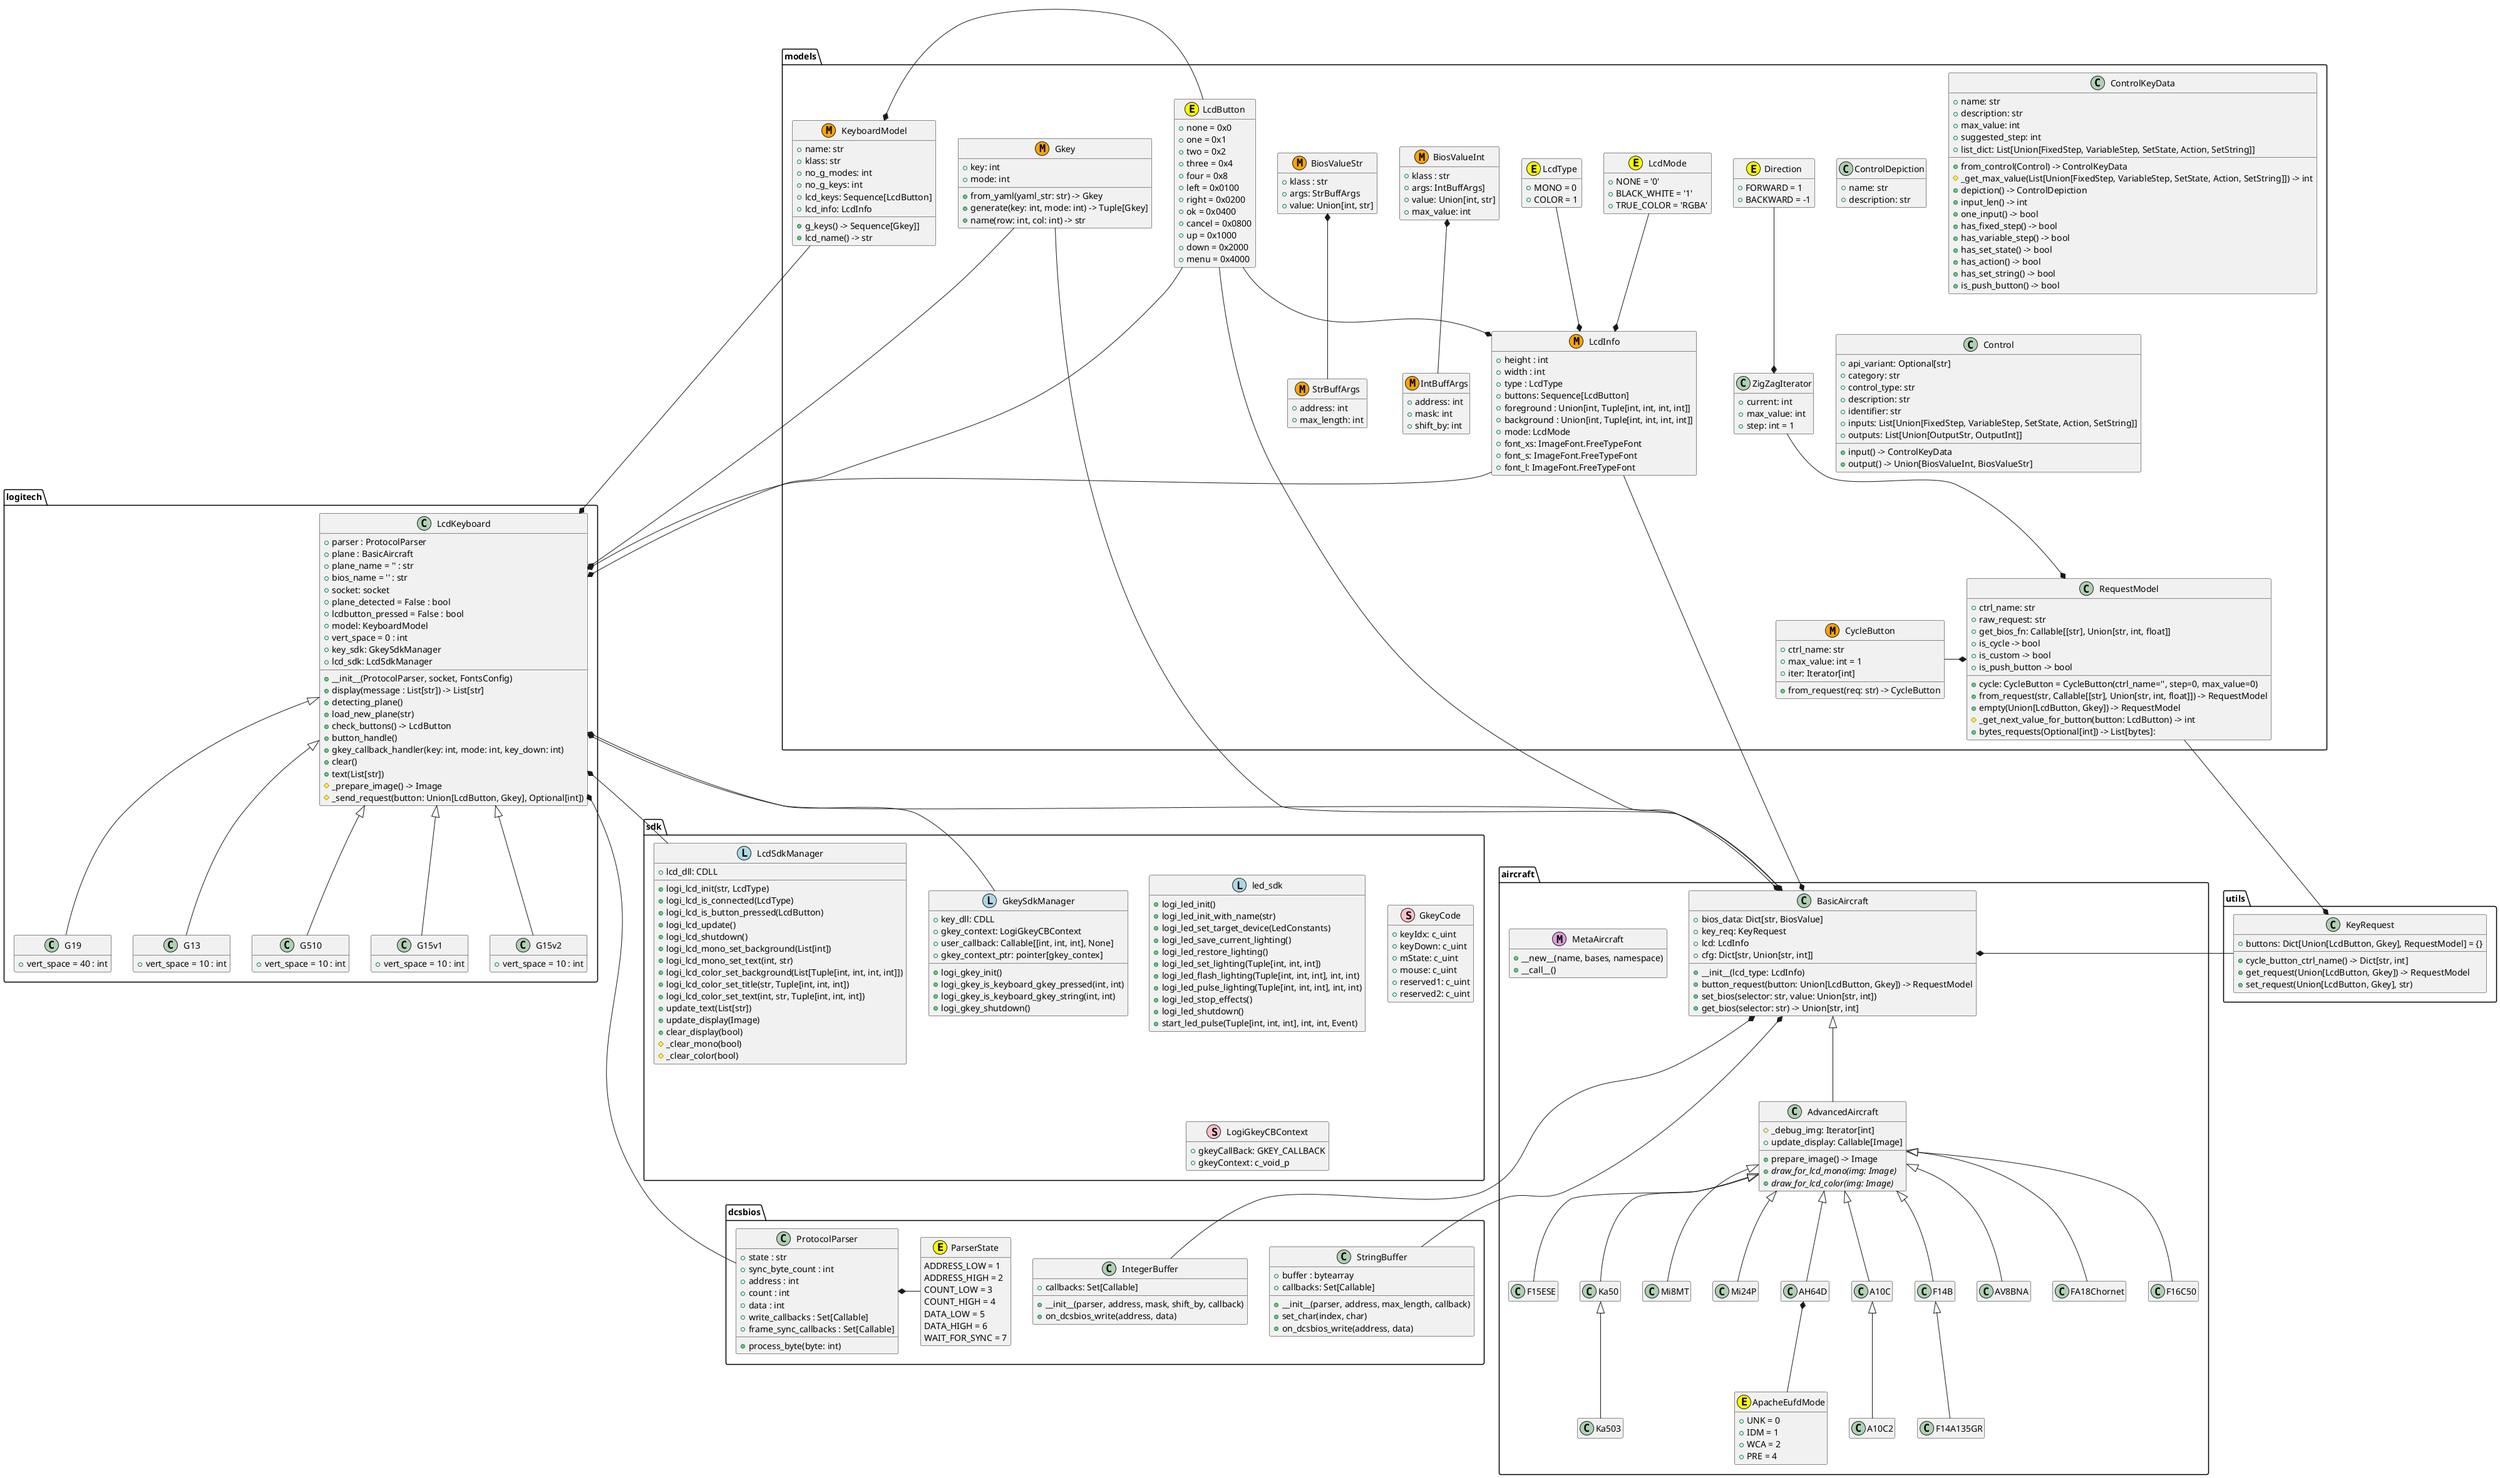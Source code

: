 @startuml
hide empty members

package dcsbios {
    class ProtocolParser {
        + state : str
        + sync_byte_count : int
        + address : int
        + count : int
        + data : int
        + write_callbacks : Set[Callable]
        + frame_sync_callbacks : Set[Callable]
        + process_byte(byte: int)
    }
    class StringBuffer {
        + buffer : bytearray
        + callbacks: Set[Callable]
        + __init__(parser, address, max_length, callback)
        + set_char(index, char)
        + on_dcsbios_write(address, data)
    }
    class IntegerBuffer {
        + callbacks: Set[Callable]
        + __init__(parser, address, mask, shift_by, callback)
        + on_dcsbios_write(address, data)
    }
    class ParserState <<(E,yellow)>> {
        ADDRESS_LOW = 1
        ADDRESS_HIGH = 2
        COUNT_LOW = 3
        COUNT_HIGH = 4
        DATA_LOW = 5
        DATA_HIGH = 6
        WAIT_FOR_SYNC = 7
    }
    ProtocolParser *- ParserState
}

package logitech {
    LcdKeyboard <|-- G13
    LcdKeyboard <|-- G510
    LcdKeyboard <|-- G15v1
    LcdKeyboard <|-- G15v2
    LcdKeyboard <|-- G19

    class LcdKeyboard {
        + parser : ProtocolParser
        + plane : BasicAircraft
        + plane_name = '' : str
        + bios_name = '' : str
        + socket: socket
        + plane_detected = False : bool
        + lcdbutton_pressed = False : bool
        + model: KeyboardModel
        + vert_space = 0 : int
        + __init__(ProtocolParser, socket, FontsConfig)
        + display(message : List[str]) -> List[str]
        + detecting_plane()
        + load_new_plane(str)
        + check_buttons() -> LcdButton
        + button_handle()
        + key_sdk: GkeySdkManager
        + lcd_sdk: LcdSdkManager
        + gkey_callback_handler(key: int, mode: int, key_down: int)
        + clear()
        + text(List[str])
        # _prepare_image() -> Image
        # _send_request(button: Union[LcdButton, Gkey], Optional[int])
    }
    class G13 {
        + vert_space = 10 : int
    }
    class G510 {
        + vert_space = 10 : int
    }
    class G15v1 {
        + vert_space = 10 : int
    }
    class G15v2 {
        + vert_space = 10 : int
    }
    class G19 {
        + vert_space = 40 : int
    }
}

package aircraft {
    BasicAircraft <|-- AdvancedAircraft
    AdvancedAircraft <|-- FA18Chornet
    AdvancedAircraft <|-- F16C50
    AdvancedAircraft <|-- F15ESE
    AdvancedAircraft <|-- Ka50
    Ka50 <|-- Ka503
    AdvancedAircraft <|-- Mi8MT
    AdvancedAircraft <|-- Mi24P
    AdvancedAircraft <|-- AH64D
    AdvancedAircraft <|-- A10C
    A10C <|-- A10C2
    AdvancedAircraft <|-- F14B
    F14B <|-- F14A135GR
    AdvancedAircraft <|-- AV8BNA
    AH64D *-- ApacheEufdMode

    class MetaAircraft <<(M,plum)>> {
        + __new__(name, bases, namespace)
        + __call__()
    }
    class BasicAircraft {
        + bios_data: Dict[str, BiosValue]
        + key_req: KeyRequest
        + lcd: LcdInfo
        + cfg: Dict[str, Union[str, int]]
        + __init__(lcd_type: LcdInfo)
        + button_request(button: Union[LcdButton, Gkey]) -> RequestModel
        + set_bios(selector: str, value: Union[str, int])
        + get_bios(selector: str) -> Union[str, int]
    }
    class AdvancedAircraft {
        # _debug_img: Iterator[int]
        + prepare_image() -> Image
        + update_display: Callable[Image]
        + {abstract} draw_for_lcd_mono(img: Image)
        + {abstract} draw_for_lcd_color(img: Image)
    }
    class ApacheEufdMode <<(E,yellow)>> {
        + UNK = 0
        + IDM = 1
        + WCA = 2
        + PRE = 4
    }
}

package utils {
    class KeyRequest {
        + buttons: Dict[Union[LcdButton, Gkey], RequestModel] = {}
        + cycle_button_ctrl_name() -> Dict[str, int]
        + get_request(Union[LcdButton, Gkey]) -> RequestModel
        + set_request(Union[LcdButton, Gkey], str)
    }
    KeyRequest -* BasicAircraft
}

package models {
    class Direction <<(E,yellow)>> {
        + FORWARD = 1
        + BACKWARD = -1
    }
    class ZigZagIterator {
        + current: int
        + max_value: int
        + step: int = 1
    }
    class CycleButton <<(M,orange)>> {
        + ctrl_name: str
        + max_value: int = 1
        + iter: Iterator[int]
        + from_request(req: str) -> CycleButton
    }
    class LcdInfo <<(M,orange)>> {
        + height : int
        + width : int
        + type : LcdType
        + buttons: Sequence[LcdButton]
        + foreground : Union[int, Tuple[int, int, int, int]]
        + background : Union[int, Tuple[int, int, int, int]]
        + mode: LcdMode
        + font_xs: ImageFont.FreeTypeFont
        + font_s: ImageFont.FreeTypeFont
        + font_l: ImageFont.FreeTypeFont
    }
    class LcdMode <<(E,yellow)>> {
        + NONE = '0'
        + BLACK_WHITE = '1'
        + TRUE_COLOR = 'RGBA'
    }
    class LcdType <<(E,yellow)>> {
        + MONO = 0
        + COLOR = 1
    }
    class Gkey <<(M,orange)>> {
        + key: int
        + mode: int
        + from_yaml(yaml_str: str) -> Gkey
        + generate(key: int, mode: int) -> Tuple[Gkey]
        + name(row: int, col: int) -> str
    }
    class LcdButton <<(E,yellow)>> {
        + none = 0x0
        + one = 0x1
        + two = 0x2
        + three = 0x4
        + four = 0x8
        + left = 0x0100
        + right = 0x0200
        + ok = 0x0400
        + cancel = 0x0800
        + up = 0x1000
        + down = 0x2000
        + menu = 0x4000
    }
    class IntBuffArgs <<(M,orange)>> {
        + address: int
        + mask: int
        + shift_by: int
    }
    class StrBuffArgs <<(M,orange)>> {
        + address: int
        + max_length: int
    }
    class BiosValueInt <<(M,orange)>> {
        + klass : str
        + args: IntBuffArgs]
        + value: Union[int, str]
        + max_value: int
    }
    class BiosValueStr <<(M,orange)>> {
        + klass : str
        + args: StrBuffArgs
        + value: Union[int, str]
    }
    class KeyboardModel <<(M,orange)>> {
        + name: str
        + klass: str
        + no_g_modes: int
        + no_g_keys: int
        + lcd_keys: Sequence[LcdButton]
        + lcd_info: LcdInfo
        + g_keys() -> Sequence[Gkey]]
        + lcd_name() -> str
    }
    class RequestModel{
        + ctrl_name: str
        + raw_request: str
        + get_bios_fn: Callable[[str], Union[str, int, float]]
        + cycle: CycleButton = CycleButton(ctrl_name='', step=0, max_value=0)
        + from_request(str, Callable[[str], Union[str, int, float]]) -> RequestModel
        + empty(Union[LcdButton, Gkey]) -> RequestModel
        + is_cycle -> bool
        + is_custom -> bool
        + is_push_button -> bool
        # _get_next_value_for_button(button: LcdButton) -> int
        + bytes_requests(Optional[int]) -> List[bytes]:
    }
    class ControlDepiction {
        + name: str
        + description: str
    }
    class ControlKeyData {
        + name: str
        + description: str
        + max_value: int
        + suggested_step: int
        + list_dict: List[Union[FixedStep, VariableStep, SetState, Action, SetString]]
        + from_control(Control) -> ControlKeyData
        # _get_max_value(List[Union[FixedStep, VariableStep, SetState, Action, SetString]]) -> int
        + depiction() -> ControlDepiction
        + input_len() -> int
        + one_input() -> bool
        + has_fixed_step() -> bool
        + has_variable_step() -> bool
        + has_set_state() -> bool
        + has_action() -> bool
        + has_set_string() -> bool
        + is_push_button() -> bool
    }
    class Control {
        + api_variant: Optional[str]
        + category: str
        + control_type: str
        + description: str
        + identifier: str
        + inputs: List[Union[FixedStep, VariableStep, SetState, Action, SetString]]
        + outputs: List[Union[OutputStr, OutputInt]]
        + input() -> ControlKeyData
        + output() -> Union[BiosValueInt, BiosValueStr]
    }

BiosValueInt *-- IntBuffArgs
BiosValueStr *-- StrBuffArgs

LcdType --* LcdInfo
LcdMode --* LcdInfo
LcdButton --* LcdInfo
LcdButton -* BasicAircraft
LcdButton -* KeyboardModel
LcdButton -* LcdKeyboard
Gkey --* BasicAircraft
Gkey --* LcdKeyboard
Direction --* ZigZagIterator
ZigZagIterator --* RequestModel
KeyboardModel -* LcdKeyboard
RequestModel --* KeyRequest
CycleButton -* RequestModel
}
package sdk{
    class LcdSdkManager <<(L,lightblue)>> {
        + lcd_dll: CDLL
        + logi_lcd_init(str, LcdType)
        + logi_lcd_is_connected(LcdType)
        + logi_lcd_is_button_pressed(LcdButton)
        + logi_lcd_update()
        + logi_lcd_shutdown()
        + logi_lcd_mono_set_background(List[int])
        + logi_lcd_mono_set_text(int, str)
        + logi_lcd_color_set_background(List[Tuple[int, int, int, int]])
        + logi_lcd_color_set_title(str, Tuple[int, int, int])
        + logi_lcd_color_set_text(int, str, Tuple[int, int, int])
        + update_text(List[str])
        + update_display(Image)
        + clear_display(bool)
        # _clear_mono(bool)
        # _clear_color(bool)
    }
    class led_sdk <<(L,lightblue)>> {
        + logi_led_init()
        + logi_led_init_with_name(str)
        + logi_led_set_target_device(LedConstants)
        + logi_led_save_current_lighting()
        + logi_led_restore_lighting()
        + logi_led_set_lighting(Tuple[int, int, int])
        + logi_led_flash_lighting(Tuple[int, int, int], int, int)
        + logi_led_pulse_lighting(Tuple[int, int, int], int, int)
        + logi_led_stop_effects()
        + logi_led_shutdown()
        + start_led_pulse(Tuple[int, int, int], int, int, Event)
    }
    class GkeySdkManager <<(L,lightblue)>> {
        + key_dll: CDLL
        + gkey_context: LogiGkeyCBContext
        + user_callback: Callable[[int, int, int], None]
        + gkey_context_ptr: pointer[gkey_contex]
        + logi_gkey_init()
        + logi_gkey_is_keyboard_gkey_pressed(int, int)
        + logi_gkey_is_keyboard_gkey_string(int, int)
        + logi_gkey_shutdown()
    }
    class GkeyCode <<(S,pink)>> {
        + keyIdx: c_uint
        + keyDown: c_uint
        + mState: c_uint
        + mouse: c_uint
        + reserved1: c_uint
        + reserved2: c_uint
    }
    class LogiGkeyCBContext <<(S,pink)>> {
        + gkeyCallBack: GKEY_CALLBACK
        + gkeyContext: c_void_p
    }
}

LcdKeyboard *- BasicAircraft
LcdInfo --* LcdKeyboard
LcdKeyboard *-- ProtocolParser
LcdKeyboard *-- LcdSdkManager
LcdKeyboard *-- GkeySdkManager

LcdInfo --* BasicAircraft
BasicAircraft *-- StringBuffer
BasicAircraft *--- IntegerBuffer
@enduml
